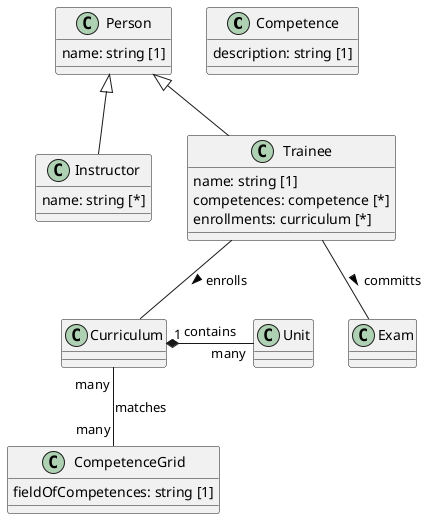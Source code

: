 @startuml
class Competence {
    description: string [1]
}

class CompetenceGrid {
    fieldOfCompetences: string [1]
}


class Curriculum {

}
Curriculum "many" -- "many" CompetenceGrid : matches
Curriculum "1" *- "many" Unit : contains

class Instructor extends Person {
    name: string [*]
}

class Person {
    name: string [1]
}

class Trainee extends Person  {
    name: string [1]
    competences: competence [*]
    enrollments: curriculum [*]
}

Trainee -- Curriculum : enrolls >
Trainee -- Exam : committs >


@enduml
@startuml
testdot
@enduml
